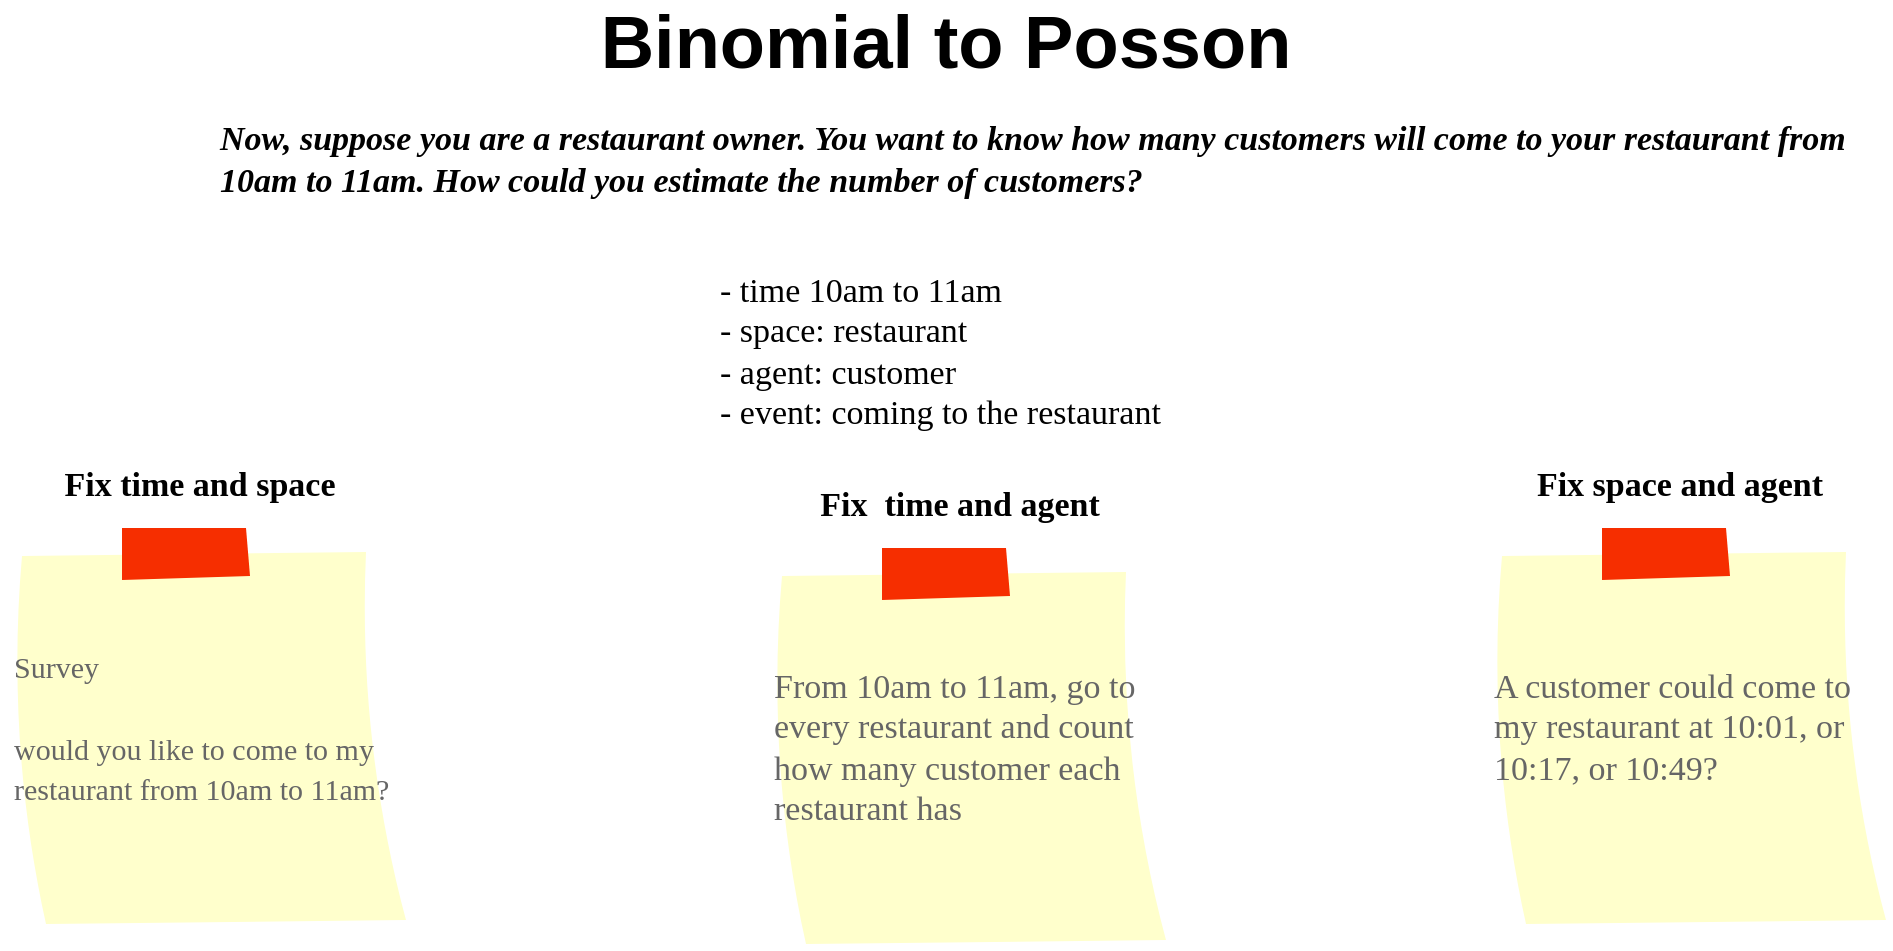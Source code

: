 <mxfile>
    <diagram id="71fBR73Rt8MImOTiK5TD" name="Page-1">
        <mxGraphModel dx="1133" dy="980" grid="1" gridSize="10" guides="1" tooltips="1" connect="1" arrows="1" fold="1" page="1" pageScale="1" pageWidth="1169" pageHeight="827" background="#ffffff" math="0" shadow="0">
            <root>
                <mxCell id="0"/>
                <mxCell id="1" parent="0"/>
                <mxCell id="3" value="Binomial to Posson" style="text;html=1;strokeColor=none;fillColor=none;align=center;verticalAlign=middle;whiteSpace=wrap;rounded=0;fontColor=#000000;fontStyle=1;fontSize=37;" parent="1" vertex="1">
                    <mxGeometry x="380" y="31" width="390" height="30" as="geometry"/>
                </mxCell>
                <mxCell id="6" value="&lt;font style=&quot;font-size: 17px;&quot; face=&quot;Times New Roman&quot;&gt;&lt;i&gt;&lt;span style=&quot;&quot;&gt;Now, suppose you are a restaurant owner. You want to know how many customers will come to your restaurant from 10am to 11am. How could you estimate the number of customers?&lt;/span&gt;&amp;nbsp;&amp;nbsp;&lt;/i&gt;&lt;/font&gt;" style="text;html=1;strokeColor=none;fillColor=none;align=left;verticalAlign=middle;whiteSpace=wrap;rounded=0;fontSize=17;fontColor=#000000;fontStyle=1" parent="1" vertex="1">
                    <mxGeometry x="210" y="54" width="830" height="100" as="geometry"/>
                </mxCell>
                <mxCell id="11" value="- time 10am to 11am&amp;nbsp;&lt;br&gt;- space: restaurant&lt;br&gt;- agent: customer&lt;br&gt;- event: coming to the restaurant" style="text;html=1;strokeColor=none;fillColor=none;align=left;verticalAlign=middle;whiteSpace=wrap;rounded=0;labelBackgroundColor=none;fontFamily=Lucida Console;fontSize=17;fontColor=#000000;" parent="1" vertex="1">
                    <mxGeometry x="460" y="130" width="390" height="140" as="geometry"/>
                </mxCell>
                <mxCell id="14" value="" style="group" parent="1" vertex="1" connectable="0">
                    <mxGeometry x="102" y="252" width="205" height="236" as="geometry"/>
                </mxCell>
                <mxCell id="12" value="&lt;font style=&quot;font-size: 15px;&quot;&gt;Survey&lt;br&gt;&lt;br&gt;would you like to come to my restaurant from 10am to 11am?&lt;/font&gt;" style="strokeWidth=1;shadow=0;dashed=0;align=left;html=1;shape=mxgraph.mockup.text.stickyNote2;fontColor=#666666;mainText=;fontSize=17;whiteSpace=wrap;fillColor=#ffffcc;strokeColor=#F62E00;labelBackgroundColor=none;fontFamily=Lucida Console;" parent="14" vertex="1">
                    <mxGeometry x="5" y="36" width="200" height="200" as="geometry"/>
                </mxCell>
                <mxCell id="13" value="Fix time and space" style="text;html=1;strokeColor=none;fillColor=none;align=center;verticalAlign=middle;whiteSpace=wrap;rounded=0;labelBackgroundColor=none;fontFamily=Georgia;fontSize=17;fontColor=#000000;fontStyle=1" parent="14" vertex="1">
                    <mxGeometry width="200" height="30" as="geometry"/>
                </mxCell>
                <mxCell id="15" value="" style="group" parent="1" vertex="1" connectable="0">
                    <mxGeometry x="482" y="262" width="205" height="236" as="geometry"/>
                </mxCell>
                <mxCell id="16" value="From 10am to 11am, go to every restaurant and count how many customer each restaurant has" style="strokeWidth=1;shadow=0;dashed=0;align=left;html=1;shape=mxgraph.mockup.text.stickyNote2;fontColor=#666666;mainText=;fontSize=17;whiteSpace=wrap;fillColor=#ffffcc;strokeColor=#F62E00;labelBackgroundColor=none;fontFamily=Lucida Console;" parent="15" vertex="1">
                    <mxGeometry x="5" y="36" width="200" height="200" as="geometry"/>
                </mxCell>
                <mxCell id="17" value="Fix&amp;nbsp; time and agent" style="text;html=1;strokeColor=none;fillColor=none;align=center;verticalAlign=middle;whiteSpace=wrap;rounded=0;labelBackgroundColor=none;fontFamily=Georgia;fontSize=17;fontColor=#000000;fontStyle=1" parent="15" vertex="1">
                    <mxGeometry width="200" height="30" as="geometry"/>
                </mxCell>
                <mxCell id="18" value="" style="group" parent="1" vertex="1" connectable="0">
                    <mxGeometry x="842" y="252" width="205" height="236" as="geometry"/>
                </mxCell>
                <mxCell id="19" value="A customer could come to my restaurant at 10:01, or 10:17, or 10:49?" style="strokeWidth=1;shadow=0;dashed=0;align=left;html=1;shape=mxgraph.mockup.text.stickyNote2;fontColor=#666666;mainText=;fontSize=17;whiteSpace=wrap;fillColor=#ffffcc;strokeColor=#F62E00;labelBackgroundColor=none;fontFamily=Lucida Console;" parent="18" vertex="1">
                    <mxGeometry x="5" y="36" width="200" height="200" as="geometry"/>
                </mxCell>
                <mxCell id="20" value="Fix space and agent" style="text;html=1;strokeColor=none;fillColor=none;align=center;verticalAlign=middle;whiteSpace=wrap;rounded=0;labelBackgroundColor=none;fontFamily=Georgia;fontSize=17;fontColor=#000000;fontStyle=1" parent="18" vertex="1">
                    <mxGeometry width="200" height="30" as="geometry"/>
                </mxCell>
            </root>
        </mxGraphModel>
    </diagram>
</mxfile>